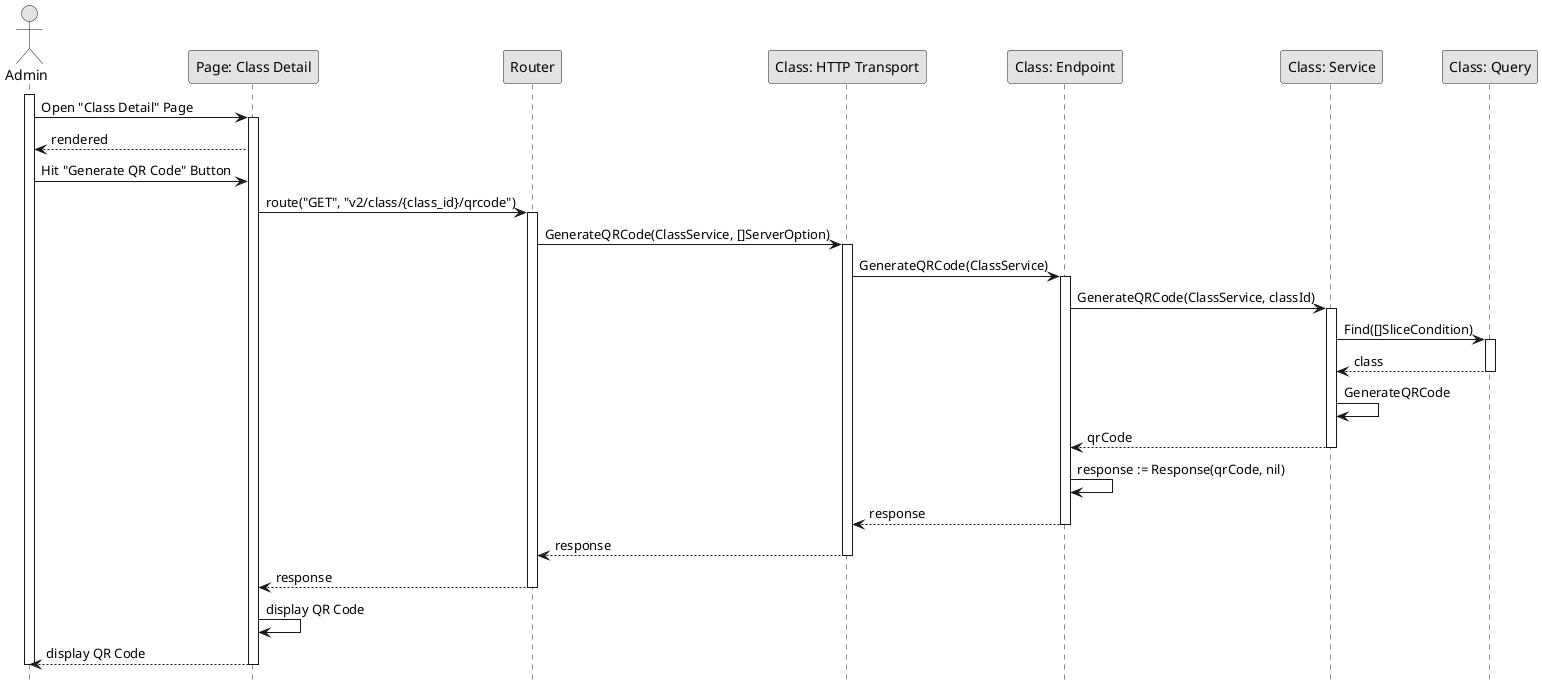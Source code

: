@startuml GenerateQRCode

skinparam Monochrome true
skinparam Shadowing false
hide footbox

actor Admin
participant "Page: Class Detail" as ClassDetailPage
participant "Router" as Router
participant "Class: HTTP Transport" as ClassHTTPTransport
participant "Class: Endpoint" as ClassEndpoint
participant "Class: Service" as ClassService
participant "Class: Query" as ClassQuery

activate Admin

Admin->ClassDetailPage: Open "Class Detail" Page
activate ClassDetailPage
ClassDetailPage-->Admin: rendered
Admin->ClassDetailPage: Hit "Generate QR Code" Button
ClassDetailPage->Router: route("GET", "v2/class/{class_id}/qrcode")
activate Router
Router->ClassHTTPTransport: GenerateQRCode(ClassService, []ServerOption)
activate ClassHTTPTransport
ClassHTTPTransport->ClassEndpoint: GenerateQRCode(ClassService)
activate ClassEndpoint
ClassEndpoint->ClassService: GenerateQRCode(ClassService, classId)
activate ClassService
ClassService->ClassQuery: Find([]SliceCondition)
activate ClassQuery
ClassQuery-->ClassService: class
deactivate ClassQuery
ClassService->ClassService: GenerateQRCode
ClassService-->ClassEndpoint: qrCode
deactivate ClassService
ClassEndpoint->ClassEndpoint: response := Response(qrCode, nil)
ClassEndpoint-->ClassHTTPTransport: response
deactivate ClassEndpoint
ClassHTTPTransport-->Router: response
deactivate ClassHTTPTransport
Router-->ClassDetailPage: response
deactivate Router
ClassDetailPage->ClassDetailPage: display QR Code
ClassDetailPage-->Admin: display QR Code
deactivate ClassDetailPage

deactivate Admin

@enduml